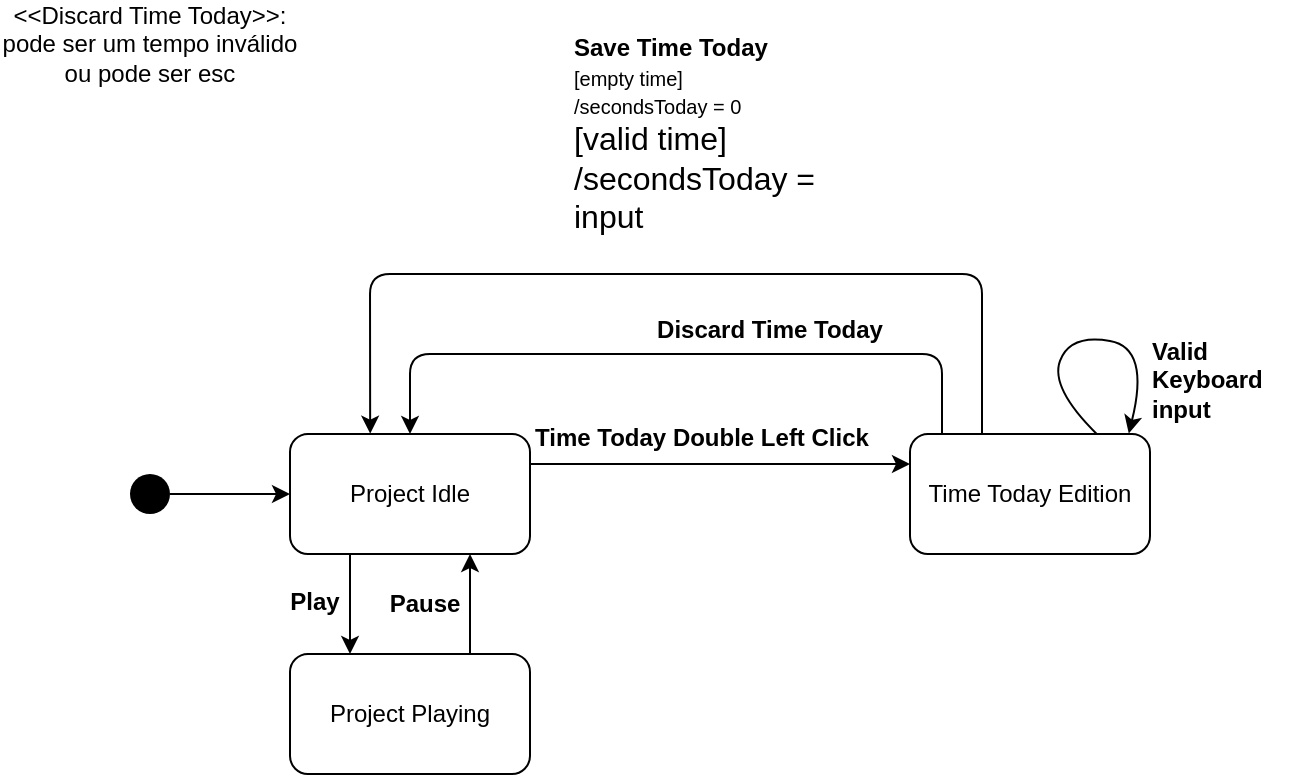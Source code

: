 <mxfile>
    <diagram id="hUVOVU6jRG6KGF_iUACn" name="Page-1">
        <mxGraphModel dx="1861" dy="616" grid="1" gridSize="10" guides="1" tooltips="1" connect="1" arrows="1" fold="1" page="1" pageScale="1" pageWidth="850" pageHeight="1100" math="0" shadow="0">
            <root>
                <mxCell id="0"/>
                <mxCell id="1" parent="0"/>
                <mxCell id="221" value="Project Idle" style="rounded=1;whiteSpace=wrap;html=1;" parent="1" vertex="1">
                    <mxGeometry x="-650" y="690" width="120" height="60" as="geometry"/>
                </mxCell>
                <mxCell id="222" value="" style="ellipse;fillColor=#000000;strokeColor=none;" parent="1" vertex="1">
                    <mxGeometry x="-730" y="710" width="20" height="20" as="geometry"/>
                </mxCell>
                <mxCell id="223" style="edgeStyle=none;html=1;fontSize=12;startArrow=none;" parent="1" source="222" target="221" edge="1">
                    <mxGeometry relative="1" as="geometry">
                        <mxPoint x="-660" y="720" as="targetPoint"/>
                        <mxPoint x="-720" y="720" as="sourcePoint"/>
                    </mxGeometry>
                </mxCell>
                <mxCell id="224" value="&lt;b&gt;Time Today Double Left Click&lt;/b&gt;" style="text;html=1;strokeColor=none;fillColor=none;align=center;verticalAlign=middle;whiteSpace=wrap;rounded=0;" parent="1" vertex="1">
                    <mxGeometry x="-535" y="677" width="182" height="30" as="geometry"/>
                </mxCell>
                <mxCell id="225" value="Time Today Edition" style="rounded=1;whiteSpace=wrap;html=1;" parent="1" vertex="1">
                    <mxGeometry x="-340" y="690" width="120" height="60" as="geometry"/>
                </mxCell>
                <mxCell id="226" value="" style="edgeStyle=none;html=1;entryX=0;entryY=0.25;entryDx=0;entryDy=0;exitX=1;exitY=0.25;exitDx=0;exitDy=0;" parent="1" source="221" target="225" edge="1">
                    <mxGeometry relative="1" as="geometry">
                        <mxPoint x="-530" y="740" as="sourcePoint"/>
                        <mxPoint x="-320" y="735" as="targetPoint"/>
                        <Array as="points">
                            <mxPoint x="-500" y="705"/>
                            <mxPoint x="-410" y="705"/>
                        </Array>
                    </mxGeometry>
                </mxCell>
                <mxCell id="227" style="edgeStyle=none;html=1;entryX=0.5;entryY=0;entryDx=0;entryDy=0;fontSize=12;" parent="1" target="221" edge="1">
                    <mxGeometry relative="1" as="geometry">
                        <Array as="points">
                            <mxPoint x="-324" y="650"/>
                            <mxPoint x="-590" y="650"/>
                        </Array>
                        <mxPoint x="-324" y="690" as="sourcePoint"/>
                    </mxGeometry>
                </mxCell>
                <mxCell id="228" value="&lt;div&gt;&lt;b&gt;&lt;font style=&quot;font-size: 12px&quot;&gt;Discard Time Today&lt;/font&gt;&lt;/b&gt;&lt;/div&gt;&lt;span style=&quot;font-size: 11px&quot;&gt;&lt;br&gt;&lt;/span&gt;" style="text;html=1;strokeColor=none;fillColor=none;align=center;verticalAlign=middle;whiteSpace=wrap;rounded=0;" parent="1" vertex="1">
                    <mxGeometry x="-500" y="630" width="180" height="30" as="geometry"/>
                </mxCell>
                <mxCell id="229" style="edgeStyle=none;html=1;entryX=0.334;entryY=-0.003;entryDx=0;entryDy=0;fontSize=12;entryPerimeter=0;" parent="1" target="221" edge="1">
                    <mxGeometry relative="1" as="geometry">
                        <Array as="points">
                            <mxPoint x="-304" y="610"/>
                            <mxPoint x="-610" y="610"/>
                        </Array>
                        <mxPoint x="-304" y="690" as="sourcePoint"/>
                    </mxGeometry>
                </mxCell>
                <mxCell id="230" value="&lt;div&gt;&lt;font&gt;&lt;b style=&quot;font-size: 12px&quot;&gt;Save Time Today&lt;/b&gt;&lt;br&gt;&lt;font style=&quot;font-size: 10px&quot;&gt;[empty time]&lt;/font&gt;&lt;/font&gt;&lt;/div&gt;&lt;div&gt;&lt;font style=&quot;font-size: 10px&quot;&gt;/secondsToday = 0&lt;/font&gt;&lt;/div&gt;&lt;div&gt;&lt;font size=&quot;3&quot;&gt;[valid time]&lt;/font&gt;&lt;/div&gt;&lt;div&gt;&lt;font size=&quot;3&quot;&gt;/secondsToday = input&lt;/font&gt;&lt;/div&gt;" style="text;html=1;strokeColor=none;fillColor=none;align=left;verticalAlign=middle;whiteSpace=wrap;rounded=0;" parent="1" vertex="1">
                    <mxGeometry x="-510" y="490" width="140" height="100" as="geometry"/>
                </mxCell>
                <mxCell id="233" style="edgeStyle=none;html=1;exitX=0.75;exitY=0;exitDx=0;exitDy=0;entryX=0.75;entryY=1;entryDx=0;entryDy=0;fontSize=12;" parent="1" source="234" edge="1">
                    <mxGeometry relative="1" as="geometry">
                        <mxPoint x="-560" y="750" as="targetPoint"/>
                    </mxGeometry>
                </mxCell>
                <mxCell id="234" value="Project Playing" style="rounded=1;whiteSpace=wrap;html=1;fontSize=12;" parent="1" vertex="1">
                    <mxGeometry x="-650" y="800" width="120" height="60" as="geometry"/>
                </mxCell>
                <mxCell id="235" style="edgeStyle=none;html=1;fontSize=12;entryX=0.25;entryY=0;entryDx=0;entryDy=0;exitX=0.25;exitY=1;exitDx=0;exitDy=0;" parent="1" target="234" edge="1">
                    <mxGeometry relative="1" as="geometry">
                        <mxPoint x="-620" y="750" as="sourcePoint"/>
                        <Array as="points"/>
                    </mxGeometry>
                </mxCell>
                <mxCell id="236" value="&lt;b&gt;Play&lt;/b&gt;" style="text;html=1;align=center;verticalAlign=middle;resizable=0;points=[];autosize=1;strokeColor=none;fillColor=none;" parent="1" vertex="1">
                    <mxGeometry x="-658" y="764" width="40" height="20" as="geometry"/>
                </mxCell>
                <mxCell id="237" value="&lt;b&gt;Pause&lt;/b&gt;" style="text;html=1;align=center;verticalAlign=middle;resizable=0;points=[];autosize=1;strokeColor=none;fillColor=none;" parent="1" vertex="1">
                    <mxGeometry x="-608" y="765" width="50" height="20" as="geometry"/>
                </mxCell>
                <mxCell id="257" value="" style="curved=1;endArrow=classic;html=1;exitX=0.042;exitY=0.051;exitDx=0;exitDy=0;entryX=0.924;entryY=-0.005;entryDx=0;entryDy=0;exitPerimeter=0;entryPerimeter=0;" edge="1" parent="1">
                    <mxGeometry width="50" height="50" relative="1" as="geometry">
                        <mxPoint x="-246.64" y="690" as="sourcePoint"/>
                        <mxPoint x="-230.62" y="689.7" as="targetPoint"/>
                        <Array as="points">
                            <mxPoint x="-270" y="666.94"/>
                            <mxPoint x="-260" y="640"/>
                            <mxPoint x="-220" y="647"/>
                        </Array>
                    </mxGeometry>
                </mxCell>
                <mxCell id="258" value="&lt;b&gt;Valid &lt;br&gt;Keyboard &lt;br&gt;input&lt;/b&gt;&lt;br&gt;&lt;div&gt;&lt;br&gt;&lt;/div&gt;" style="text;html=1;align=left;verticalAlign=middle;resizable=0;points=[];autosize=1;strokeColor=none;fillColor=none;" vertex="1" parent="1">
                    <mxGeometry x="-221.5" y="640" width="70" height="60" as="geometry"/>
                </mxCell>
                <mxCell id="259" value="&amp;lt;&amp;lt;Discard Time Today&amp;gt;&amp;gt;: pode ser um tempo inválido ou pode ser esc&lt;br&gt;" style="text;html=1;strokeColor=none;fillColor=none;align=center;verticalAlign=middle;whiteSpace=wrap;rounded=0;" vertex="1" parent="1">
                    <mxGeometry x="-795" y="480" width="150" height="30" as="geometry"/>
                </mxCell>
            </root>
        </mxGraphModel>
    </diagram>
</mxfile>